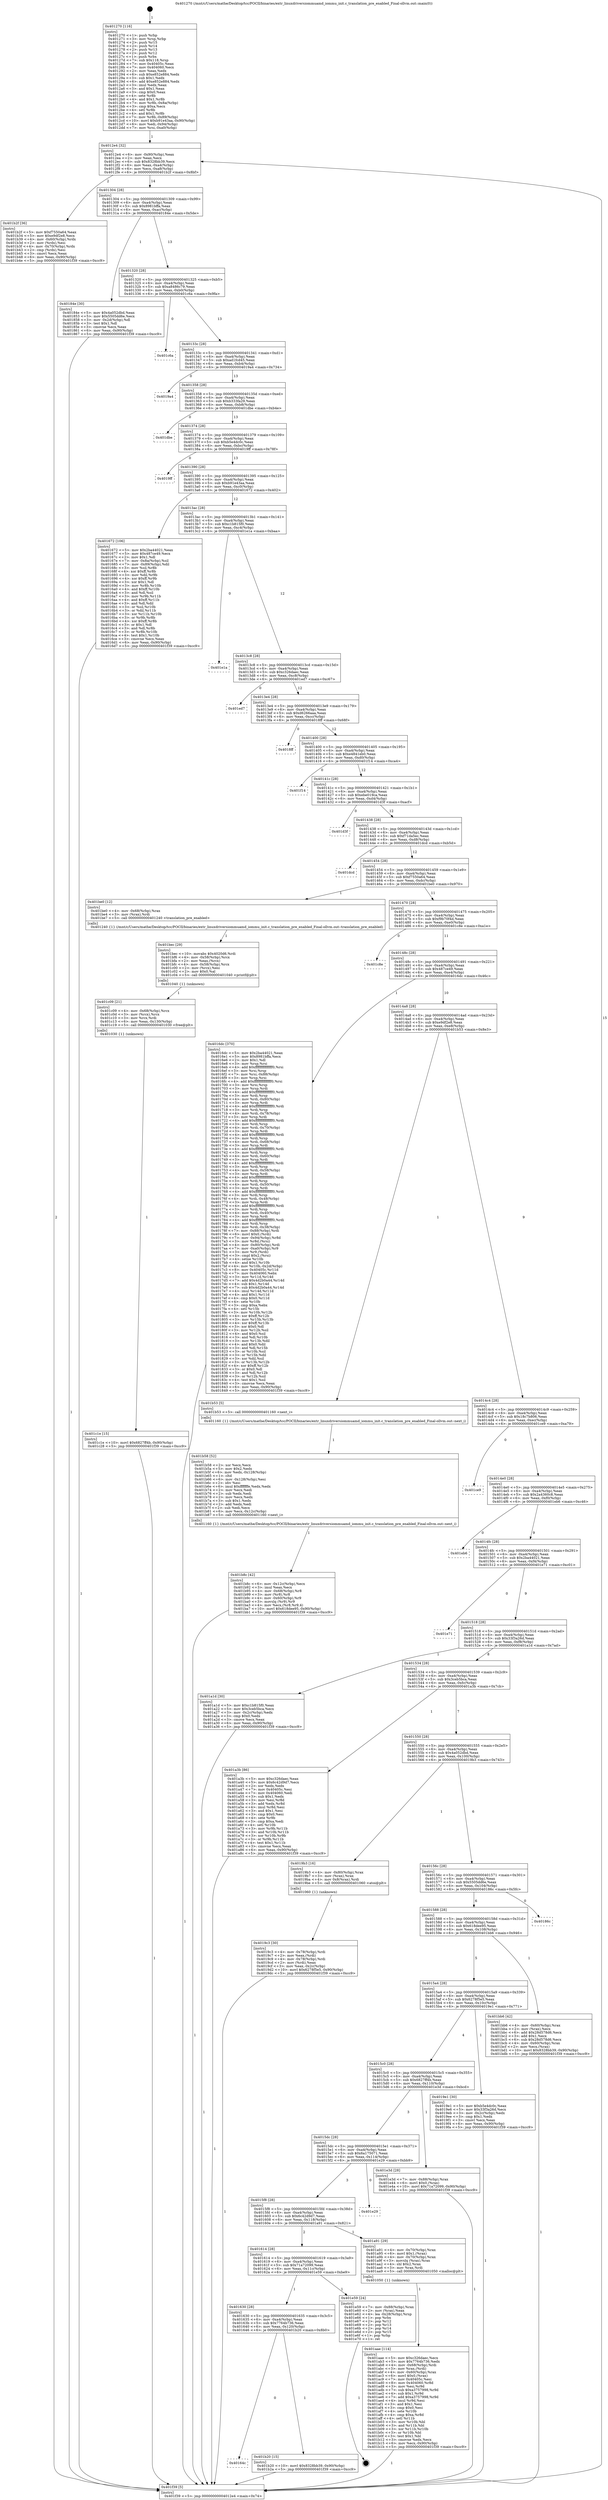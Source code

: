 digraph "0x401270" {
  label = "0x401270 (/mnt/c/Users/mathe/Desktop/tcc/POCII/binaries/extr_linuxdriversiommuamd_iommu_init.c_translation_pre_enabled_Final-ollvm.out::main(0))"
  labelloc = "t"
  node[shape=record]

  Entry [label="",width=0.3,height=0.3,shape=circle,fillcolor=black,style=filled]
  "0x4012e4" [label="{
     0x4012e4 [32]\l
     | [instrs]\l
     &nbsp;&nbsp;0x4012e4 \<+6\>: mov -0x90(%rbp),%eax\l
     &nbsp;&nbsp;0x4012ea \<+2\>: mov %eax,%ecx\l
     &nbsp;&nbsp;0x4012ec \<+6\>: sub $0x8328bb39,%ecx\l
     &nbsp;&nbsp;0x4012f2 \<+6\>: mov %eax,-0xa4(%rbp)\l
     &nbsp;&nbsp;0x4012f8 \<+6\>: mov %ecx,-0xa8(%rbp)\l
     &nbsp;&nbsp;0x4012fe \<+6\>: je 0000000000401b2f \<main+0x8bf\>\l
  }"]
  "0x401b2f" [label="{
     0x401b2f [36]\l
     | [instrs]\l
     &nbsp;&nbsp;0x401b2f \<+5\>: mov $0xf7550a64,%eax\l
     &nbsp;&nbsp;0x401b34 \<+5\>: mov $0xe9df2e8,%ecx\l
     &nbsp;&nbsp;0x401b39 \<+4\>: mov -0x60(%rbp),%rdx\l
     &nbsp;&nbsp;0x401b3d \<+2\>: mov (%rdx),%esi\l
     &nbsp;&nbsp;0x401b3f \<+4\>: mov -0x70(%rbp),%rdx\l
     &nbsp;&nbsp;0x401b43 \<+2\>: cmp (%rdx),%esi\l
     &nbsp;&nbsp;0x401b45 \<+3\>: cmovl %ecx,%eax\l
     &nbsp;&nbsp;0x401b48 \<+6\>: mov %eax,-0x90(%rbp)\l
     &nbsp;&nbsp;0x401b4e \<+5\>: jmp 0000000000401f39 \<main+0xcc9\>\l
  }"]
  "0x401304" [label="{
     0x401304 [28]\l
     | [instrs]\l
     &nbsp;&nbsp;0x401304 \<+5\>: jmp 0000000000401309 \<main+0x99\>\l
     &nbsp;&nbsp;0x401309 \<+6\>: mov -0xa4(%rbp),%eax\l
     &nbsp;&nbsp;0x40130f \<+5\>: sub $0x8981bffa,%eax\l
     &nbsp;&nbsp;0x401314 \<+6\>: mov %eax,-0xac(%rbp)\l
     &nbsp;&nbsp;0x40131a \<+6\>: je 000000000040184e \<main+0x5de\>\l
  }"]
  Exit [label="",width=0.3,height=0.3,shape=circle,fillcolor=black,style=filled,peripheries=2]
  "0x40184e" [label="{
     0x40184e [30]\l
     | [instrs]\l
     &nbsp;&nbsp;0x40184e \<+5\>: mov $0x4a052dbd,%eax\l
     &nbsp;&nbsp;0x401853 \<+5\>: mov $0x5505dd6e,%ecx\l
     &nbsp;&nbsp;0x401858 \<+3\>: mov -0x2d(%rbp),%dl\l
     &nbsp;&nbsp;0x40185b \<+3\>: test $0x1,%dl\l
     &nbsp;&nbsp;0x40185e \<+3\>: cmovne %ecx,%eax\l
     &nbsp;&nbsp;0x401861 \<+6\>: mov %eax,-0x90(%rbp)\l
     &nbsp;&nbsp;0x401867 \<+5\>: jmp 0000000000401f39 \<main+0xcc9\>\l
  }"]
  "0x401320" [label="{
     0x401320 [28]\l
     | [instrs]\l
     &nbsp;&nbsp;0x401320 \<+5\>: jmp 0000000000401325 \<main+0xb5\>\l
     &nbsp;&nbsp;0x401325 \<+6\>: mov -0xa4(%rbp),%eax\l
     &nbsp;&nbsp;0x40132b \<+5\>: sub $0xa8486c79,%eax\l
     &nbsp;&nbsp;0x401330 \<+6\>: mov %eax,-0xb0(%rbp)\l
     &nbsp;&nbsp;0x401336 \<+6\>: je 0000000000401c6a \<main+0x9fa\>\l
  }"]
  "0x401c1e" [label="{
     0x401c1e [15]\l
     | [instrs]\l
     &nbsp;&nbsp;0x401c1e \<+10\>: movl $0x6827ff4b,-0x90(%rbp)\l
     &nbsp;&nbsp;0x401c28 \<+5\>: jmp 0000000000401f39 \<main+0xcc9\>\l
  }"]
  "0x401c6a" [label="{
     0x401c6a\l
  }", style=dashed]
  "0x40133c" [label="{
     0x40133c [28]\l
     | [instrs]\l
     &nbsp;&nbsp;0x40133c \<+5\>: jmp 0000000000401341 \<main+0xd1\>\l
     &nbsp;&nbsp;0x401341 \<+6\>: mov -0xa4(%rbp),%eax\l
     &nbsp;&nbsp;0x401347 \<+5\>: sub $0xad1fcd45,%eax\l
     &nbsp;&nbsp;0x40134c \<+6\>: mov %eax,-0xb4(%rbp)\l
     &nbsp;&nbsp;0x401352 \<+6\>: je 00000000004019a4 \<main+0x734\>\l
  }"]
  "0x401c09" [label="{
     0x401c09 [21]\l
     | [instrs]\l
     &nbsp;&nbsp;0x401c09 \<+4\>: mov -0x68(%rbp),%rcx\l
     &nbsp;&nbsp;0x401c0d \<+3\>: mov (%rcx),%rcx\l
     &nbsp;&nbsp;0x401c10 \<+3\>: mov %rcx,%rdi\l
     &nbsp;&nbsp;0x401c13 \<+6\>: mov %eax,-0x130(%rbp)\l
     &nbsp;&nbsp;0x401c19 \<+5\>: call 0000000000401030 \<free@plt\>\l
     | [calls]\l
     &nbsp;&nbsp;0x401030 \{1\} (unknown)\l
  }"]
  "0x4019a4" [label="{
     0x4019a4\l
  }", style=dashed]
  "0x401358" [label="{
     0x401358 [28]\l
     | [instrs]\l
     &nbsp;&nbsp;0x401358 \<+5\>: jmp 000000000040135d \<main+0xed\>\l
     &nbsp;&nbsp;0x40135d \<+6\>: mov -0xa4(%rbp),%eax\l
     &nbsp;&nbsp;0x401363 \<+5\>: sub $0xb333fa29,%eax\l
     &nbsp;&nbsp;0x401368 \<+6\>: mov %eax,-0xb8(%rbp)\l
     &nbsp;&nbsp;0x40136e \<+6\>: je 0000000000401dbe \<main+0xb4e\>\l
  }"]
  "0x401bec" [label="{
     0x401bec [29]\l
     | [instrs]\l
     &nbsp;&nbsp;0x401bec \<+10\>: movabs $0x4020d6,%rdi\l
     &nbsp;&nbsp;0x401bf6 \<+4\>: mov -0x58(%rbp),%rcx\l
     &nbsp;&nbsp;0x401bfa \<+2\>: mov %eax,(%rcx)\l
     &nbsp;&nbsp;0x401bfc \<+4\>: mov -0x58(%rbp),%rcx\l
     &nbsp;&nbsp;0x401c00 \<+2\>: mov (%rcx),%esi\l
     &nbsp;&nbsp;0x401c02 \<+2\>: mov $0x0,%al\l
     &nbsp;&nbsp;0x401c04 \<+5\>: call 0000000000401040 \<printf@plt\>\l
     | [calls]\l
     &nbsp;&nbsp;0x401040 \{1\} (unknown)\l
  }"]
  "0x401dbe" [label="{
     0x401dbe\l
  }", style=dashed]
  "0x401374" [label="{
     0x401374 [28]\l
     | [instrs]\l
     &nbsp;&nbsp;0x401374 \<+5\>: jmp 0000000000401379 \<main+0x109\>\l
     &nbsp;&nbsp;0x401379 \<+6\>: mov -0xa4(%rbp),%eax\l
     &nbsp;&nbsp;0x40137f \<+5\>: sub $0xb5e4dc0c,%eax\l
     &nbsp;&nbsp;0x401384 \<+6\>: mov %eax,-0xbc(%rbp)\l
     &nbsp;&nbsp;0x40138a \<+6\>: je 00000000004019ff \<main+0x78f\>\l
  }"]
  "0x401b8c" [label="{
     0x401b8c [42]\l
     | [instrs]\l
     &nbsp;&nbsp;0x401b8c \<+6\>: mov -0x12c(%rbp),%ecx\l
     &nbsp;&nbsp;0x401b92 \<+3\>: imul %eax,%ecx\l
     &nbsp;&nbsp;0x401b95 \<+4\>: mov -0x68(%rbp),%r8\l
     &nbsp;&nbsp;0x401b99 \<+3\>: mov (%r8),%r8\l
     &nbsp;&nbsp;0x401b9c \<+4\>: mov -0x60(%rbp),%r9\l
     &nbsp;&nbsp;0x401ba0 \<+3\>: movslq (%r9),%r9\l
     &nbsp;&nbsp;0x401ba3 \<+4\>: mov %ecx,(%r8,%r9,4)\l
     &nbsp;&nbsp;0x401ba7 \<+10\>: movl $0x618dee95,-0x90(%rbp)\l
     &nbsp;&nbsp;0x401bb1 \<+5\>: jmp 0000000000401f39 \<main+0xcc9\>\l
  }"]
  "0x4019ff" [label="{
     0x4019ff\l
  }", style=dashed]
  "0x401390" [label="{
     0x401390 [28]\l
     | [instrs]\l
     &nbsp;&nbsp;0x401390 \<+5\>: jmp 0000000000401395 \<main+0x125\>\l
     &nbsp;&nbsp;0x401395 \<+6\>: mov -0xa4(%rbp),%eax\l
     &nbsp;&nbsp;0x40139b \<+5\>: sub $0xb91e43aa,%eax\l
     &nbsp;&nbsp;0x4013a0 \<+6\>: mov %eax,-0xc0(%rbp)\l
     &nbsp;&nbsp;0x4013a6 \<+6\>: je 0000000000401672 \<main+0x402\>\l
  }"]
  "0x401b58" [label="{
     0x401b58 [52]\l
     | [instrs]\l
     &nbsp;&nbsp;0x401b58 \<+2\>: xor %ecx,%ecx\l
     &nbsp;&nbsp;0x401b5a \<+5\>: mov $0x2,%edx\l
     &nbsp;&nbsp;0x401b5f \<+6\>: mov %edx,-0x128(%rbp)\l
     &nbsp;&nbsp;0x401b65 \<+1\>: cltd\l
     &nbsp;&nbsp;0x401b66 \<+6\>: mov -0x128(%rbp),%esi\l
     &nbsp;&nbsp;0x401b6c \<+2\>: idiv %esi\l
     &nbsp;&nbsp;0x401b6e \<+6\>: imul $0xfffffffe,%edx,%edx\l
     &nbsp;&nbsp;0x401b74 \<+2\>: mov %ecx,%edi\l
     &nbsp;&nbsp;0x401b76 \<+2\>: sub %edx,%edi\l
     &nbsp;&nbsp;0x401b78 \<+2\>: mov %ecx,%edx\l
     &nbsp;&nbsp;0x401b7a \<+3\>: sub $0x1,%edx\l
     &nbsp;&nbsp;0x401b7d \<+2\>: add %edx,%edi\l
     &nbsp;&nbsp;0x401b7f \<+2\>: sub %edi,%ecx\l
     &nbsp;&nbsp;0x401b81 \<+6\>: mov %ecx,-0x12c(%rbp)\l
     &nbsp;&nbsp;0x401b87 \<+5\>: call 0000000000401160 \<next_i\>\l
     | [calls]\l
     &nbsp;&nbsp;0x401160 \{1\} (/mnt/c/Users/mathe/Desktop/tcc/POCII/binaries/extr_linuxdriversiommuamd_iommu_init.c_translation_pre_enabled_Final-ollvm.out::next_i)\l
  }"]
  "0x401672" [label="{
     0x401672 [106]\l
     | [instrs]\l
     &nbsp;&nbsp;0x401672 \<+5\>: mov $0x2ba44021,%eax\l
     &nbsp;&nbsp;0x401677 \<+5\>: mov $0x487ce49,%ecx\l
     &nbsp;&nbsp;0x40167c \<+2\>: mov $0x1,%dl\l
     &nbsp;&nbsp;0x40167e \<+7\>: mov -0x8a(%rbp),%sil\l
     &nbsp;&nbsp;0x401685 \<+7\>: mov -0x89(%rbp),%dil\l
     &nbsp;&nbsp;0x40168c \<+3\>: mov %sil,%r8b\l
     &nbsp;&nbsp;0x40168f \<+4\>: xor $0xff,%r8b\l
     &nbsp;&nbsp;0x401693 \<+3\>: mov %dil,%r9b\l
     &nbsp;&nbsp;0x401696 \<+4\>: xor $0xff,%r9b\l
     &nbsp;&nbsp;0x40169a \<+3\>: xor $0x1,%dl\l
     &nbsp;&nbsp;0x40169d \<+3\>: mov %r8b,%r10b\l
     &nbsp;&nbsp;0x4016a0 \<+4\>: and $0xff,%r10b\l
     &nbsp;&nbsp;0x4016a4 \<+3\>: and %dl,%sil\l
     &nbsp;&nbsp;0x4016a7 \<+3\>: mov %r9b,%r11b\l
     &nbsp;&nbsp;0x4016aa \<+4\>: and $0xff,%r11b\l
     &nbsp;&nbsp;0x4016ae \<+3\>: and %dl,%dil\l
     &nbsp;&nbsp;0x4016b1 \<+3\>: or %sil,%r10b\l
     &nbsp;&nbsp;0x4016b4 \<+3\>: or %dil,%r11b\l
     &nbsp;&nbsp;0x4016b7 \<+3\>: xor %r11b,%r10b\l
     &nbsp;&nbsp;0x4016ba \<+3\>: or %r9b,%r8b\l
     &nbsp;&nbsp;0x4016bd \<+4\>: xor $0xff,%r8b\l
     &nbsp;&nbsp;0x4016c1 \<+3\>: or $0x1,%dl\l
     &nbsp;&nbsp;0x4016c4 \<+3\>: and %dl,%r8b\l
     &nbsp;&nbsp;0x4016c7 \<+3\>: or %r8b,%r10b\l
     &nbsp;&nbsp;0x4016ca \<+4\>: test $0x1,%r10b\l
     &nbsp;&nbsp;0x4016ce \<+3\>: cmovne %ecx,%eax\l
     &nbsp;&nbsp;0x4016d1 \<+6\>: mov %eax,-0x90(%rbp)\l
     &nbsp;&nbsp;0x4016d7 \<+5\>: jmp 0000000000401f39 \<main+0xcc9\>\l
  }"]
  "0x4013ac" [label="{
     0x4013ac [28]\l
     | [instrs]\l
     &nbsp;&nbsp;0x4013ac \<+5\>: jmp 00000000004013b1 \<main+0x141\>\l
     &nbsp;&nbsp;0x4013b1 \<+6\>: mov -0xa4(%rbp),%eax\l
     &nbsp;&nbsp;0x4013b7 \<+5\>: sub $0xc1b815f0,%eax\l
     &nbsp;&nbsp;0x4013bc \<+6\>: mov %eax,-0xc4(%rbp)\l
     &nbsp;&nbsp;0x4013c2 \<+6\>: je 0000000000401e1a \<main+0xbaa\>\l
  }"]
  "0x401f39" [label="{
     0x401f39 [5]\l
     | [instrs]\l
     &nbsp;&nbsp;0x401f39 \<+5\>: jmp 00000000004012e4 \<main+0x74\>\l
  }"]
  "0x401270" [label="{
     0x401270 [116]\l
     | [instrs]\l
     &nbsp;&nbsp;0x401270 \<+1\>: push %rbp\l
     &nbsp;&nbsp;0x401271 \<+3\>: mov %rsp,%rbp\l
     &nbsp;&nbsp;0x401274 \<+2\>: push %r15\l
     &nbsp;&nbsp;0x401276 \<+2\>: push %r14\l
     &nbsp;&nbsp;0x401278 \<+2\>: push %r13\l
     &nbsp;&nbsp;0x40127a \<+2\>: push %r12\l
     &nbsp;&nbsp;0x40127c \<+1\>: push %rbx\l
     &nbsp;&nbsp;0x40127d \<+7\>: sub $0x118,%rsp\l
     &nbsp;&nbsp;0x401284 \<+7\>: mov 0x40405c,%eax\l
     &nbsp;&nbsp;0x40128b \<+7\>: mov 0x404060,%ecx\l
     &nbsp;&nbsp;0x401292 \<+2\>: mov %eax,%edx\l
     &nbsp;&nbsp;0x401294 \<+6\>: sub $0xe852e884,%edx\l
     &nbsp;&nbsp;0x40129a \<+3\>: sub $0x1,%edx\l
     &nbsp;&nbsp;0x40129d \<+6\>: add $0xe852e884,%edx\l
     &nbsp;&nbsp;0x4012a3 \<+3\>: imul %edx,%eax\l
     &nbsp;&nbsp;0x4012a6 \<+3\>: and $0x1,%eax\l
     &nbsp;&nbsp;0x4012a9 \<+3\>: cmp $0x0,%eax\l
     &nbsp;&nbsp;0x4012ac \<+4\>: sete %r8b\l
     &nbsp;&nbsp;0x4012b0 \<+4\>: and $0x1,%r8b\l
     &nbsp;&nbsp;0x4012b4 \<+7\>: mov %r8b,-0x8a(%rbp)\l
     &nbsp;&nbsp;0x4012bb \<+3\>: cmp $0xa,%ecx\l
     &nbsp;&nbsp;0x4012be \<+4\>: setl %r8b\l
     &nbsp;&nbsp;0x4012c2 \<+4\>: and $0x1,%r8b\l
     &nbsp;&nbsp;0x4012c6 \<+7\>: mov %r8b,-0x89(%rbp)\l
     &nbsp;&nbsp;0x4012cd \<+10\>: movl $0xb91e43aa,-0x90(%rbp)\l
     &nbsp;&nbsp;0x4012d7 \<+6\>: mov %edi,-0x94(%rbp)\l
     &nbsp;&nbsp;0x4012dd \<+7\>: mov %rsi,-0xa0(%rbp)\l
  }"]
  "0x40164c" [label="{
     0x40164c\l
  }", style=dashed]
  "0x401e1a" [label="{
     0x401e1a\l
  }", style=dashed]
  "0x4013c8" [label="{
     0x4013c8 [28]\l
     | [instrs]\l
     &nbsp;&nbsp;0x4013c8 \<+5\>: jmp 00000000004013cd \<main+0x15d\>\l
     &nbsp;&nbsp;0x4013cd \<+6\>: mov -0xa4(%rbp),%eax\l
     &nbsp;&nbsp;0x4013d3 \<+5\>: sub $0xc326daec,%eax\l
     &nbsp;&nbsp;0x4013d8 \<+6\>: mov %eax,-0xc8(%rbp)\l
     &nbsp;&nbsp;0x4013de \<+6\>: je 0000000000401ed7 \<main+0xc67\>\l
  }"]
  "0x401b20" [label="{
     0x401b20 [15]\l
     | [instrs]\l
     &nbsp;&nbsp;0x401b20 \<+10\>: movl $0x8328bb39,-0x90(%rbp)\l
     &nbsp;&nbsp;0x401b2a \<+5\>: jmp 0000000000401f39 \<main+0xcc9\>\l
  }"]
  "0x401ed7" [label="{
     0x401ed7\l
  }", style=dashed]
  "0x4013e4" [label="{
     0x4013e4 [28]\l
     | [instrs]\l
     &nbsp;&nbsp;0x4013e4 \<+5\>: jmp 00000000004013e9 \<main+0x179\>\l
     &nbsp;&nbsp;0x4013e9 \<+6\>: mov -0xa4(%rbp),%eax\l
     &nbsp;&nbsp;0x4013ef \<+5\>: sub $0xd6266aaa,%eax\l
     &nbsp;&nbsp;0x4013f4 \<+6\>: mov %eax,-0xcc(%rbp)\l
     &nbsp;&nbsp;0x4013fa \<+6\>: je 00000000004018ff \<main+0x68f\>\l
  }"]
  "0x401630" [label="{
     0x401630 [28]\l
     | [instrs]\l
     &nbsp;&nbsp;0x401630 \<+5\>: jmp 0000000000401635 \<main+0x3c5\>\l
     &nbsp;&nbsp;0x401635 \<+6\>: mov -0xa4(%rbp),%eax\l
     &nbsp;&nbsp;0x40163b \<+5\>: sub $0x7764b736,%eax\l
     &nbsp;&nbsp;0x401640 \<+6\>: mov %eax,-0x120(%rbp)\l
     &nbsp;&nbsp;0x401646 \<+6\>: je 0000000000401b20 \<main+0x8b0\>\l
  }"]
  "0x4018ff" [label="{
     0x4018ff\l
  }", style=dashed]
  "0x401400" [label="{
     0x401400 [28]\l
     | [instrs]\l
     &nbsp;&nbsp;0x401400 \<+5\>: jmp 0000000000401405 \<main+0x195\>\l
     &nbsp;&nbsp;0x401405 \<+6\>: mov -0xa4(%rbp),%eax\l
     &nbsp;&nbsp;0x40140b \<+5\>: sub $0xe4841eb0,%eax\l
     &nbsp;&nbsp;0x401410 \<+6\>: mov %eax,-0xd0(%rbp)\l
     &nbsp;&nbsp;0x401416 \<+6\>: je 0000000000401f14 \<main+0xca4\>\l
  }"]
  "0x401e59" [label="{
     0x401e59 [24]\l
     | [instrs]\l
     &nbsp;&nbsp;0x401e59 \<+7\>: mov -0x88(%rbp),%rax\l
     &nbsp;&nbsp;0x401e60 \<+2\>: mov (%rax),%eax\l
     &nbsp;&nbsp;0x401e62 \<+4\>: lea -0x28(%rbp),%rsp\l
     &nbsp;&nbsp;0x401e66 \<+1\>: pop %rbx\l
     &nbsp;&nbsp;0x401e67 \<+2\>: pop %r12\l
     &nbsp;&nbsp;0x401e69 \<+2\>: pop %r13\l
     &nbsp;&nbsp;0x401e6b \<+2\>: pop %r14\l
     &nbsp;&nbsp;0x401e6d \<+2\>: pop %r15\l
     &nbsp;&nbsp;0x401e6f \<+1\>: pop %rbp\l
     &nbsp;&nbsp;0x401e70 \<+1\>: ret\l
  }"]
  "0x401f14" [label="{
     0x401f14\l
  }", style=dashed]
  "0x40141c" [label="{
     0x40141c [28]\l
     | [instrs]\l
     &nbsp;&nbsp;0x40141c \<+5\>: jmp 0000000000401421 \<main+0x1b1\>\l
     &nbsp;&nbsp;0x401421 \<+6\>: mov -0xa4(%rbp),%eax\l
     &nbsp;&nbsp;0x401427 \<+5\>: sub $0xebe019ca,%eax\l
     &nbsp;&nbsp;0x40142c \<+6\>: mov %eax,-0xd4(%rbp)\l
     &nbsp;&nbsp;0x401432 \<+6\>: je 0000000000401d3f \<main+0xacf\>\l
  }"]
  "0x401aae" [label="{
     0x401aae [114]\l
     | [instrs]\l
     &nbsp;&nbsp;0x401aae \<+5\>: mov $0xc326daec,%ecx\l
     &nbsp;&nbsp;0x401ab3 \<+5\>: mov $0x7764b736,%edx\l
     &nbsp;&nbsp;0x401ab8 \<+4\>: mov -0x68(%rbp),%rdi\l
     &nbsp;&nbsp;0x401abc \<+3\>: mov %rax,(%rdi)\l
     &nbsp;&nbsp;0x401abf \<+4\>: mov -0x60(%rbp),%rax\l
     &nbsp;&nbsp;0x401ac3 \<+6\>: movl $0x0,(%rax)\l
     &nbsp;&nbsp;0x401ac9 \<+7\>: mov 0x40405c,%esi\l
     &nbsp;&nbsp;0x401ad0 \<+8\>: mov 0x404060,%r8d\l
     &nbsp;&nbsp;0x401ad8 \<+3\>: mov %esi,%r9d\l
     &nbsp;&nbsp;0x401adb \<+7\>: sub $0xa3757998,%r9d\l
     &nbsp;&nbsp;0x401ae2 \<+4\>: sub $0x1,%r9d\l
     &nbsp;&nbsp;0x401ae6 \<+7\>: add $0xa3757998,%r9d\l
     &nbsp;&nbsp;0x401aed \<+4\>: imul %r9d,%esi\l
     &nbsp;&nbsp;0x401af1 \<+3\>: and $0x1,%esi\l
     &nbsp;&nbsp;0x401af4 \<+3\>: cmp $0x0,%esi\l
     &nbsp;&nbsp;0x401af7 \<+4\>: sete %r10b\l
     &nbsp;&nbsp;0x401afb \<+4\>: cmp $0xa,%r8d\l
     &nbsp;&nbsp;0x401aff \<+4\>: setl %r11b\l
     &nbsp;&nbsp;0x401b03 \<+3\>: mov %r10b,%bl\l
     &nbsp;&nbsp;0x401b06 \<+3\>: and %r11b,%bl\l
     &nbsp;&nbsp;0x401b09 \<+3\>: xor %r11b,%r10b\l
     &nbsp;&nbsp;0x401b0c \<+3\>: or %r10b,%bl\l
     &nbsp;&nbsp;0x401b0f \<+3\>: test $0x1,%bl\l
     &nbsp;&nbsp;0x401b12 \<+3\>: cmovne %edx,%ecx\l
     &nbsp;&nbsp;0x401b15 \<+6\>: mov %ecx,-0x90(%rbp)\l
     &nbsp;&nbsp;0x401b1b \<+5\>: jmp 0000000000401f39 \<main+0xcc9\>\l
  }"]
  "0x401d3f" [label="{
     0x401d3f\l
  }", style=dashed]
  "0x401438" [label="{
     0x401438 [28]\l
     | [instrs]\l
     &nbsp;&nbsp;0x401438 \<+5\>: jmp 000000000040143d \<main+0x1cd\>\l
     &nbsp;&nbsp;0x40143d \<+6\>: mov -0xa4(%rbp),%eax\l
     &nbsp;&nbsp;0x401443 \<+5\>: sub $0xf71da5ec,%eax\l
     &nbsp;&nbsp;0x401448 \<+6\>: mov %eax,-0xd8(%rbp)\l
     &nbsp;&nbsp;0x40144e \<+6\>: je 0000000000401dcd \<main+0xb5d\>\l
  }"]
  "0x401614" [label="{
     0x401614 [28]\l
     | [instrs]\l
     &nbsp;&nbsp;0x401614 \<+5\>: jmp 0000000000401619 \<main+0x3a9\>\l
     &nbsp;&nbsp;0x401619 \<+6\>: mov -0xa4(%rbp),%eax\l
     &nbsp;&nbsp;0x40161f \<+5\>: sub $0x71a72099,%eax\l
     &nbsp;&nbsp;0x401624 \<+6\>: mov %eax,-0x11c(%rbp)\l
     &nbsp;&nbsp;0x40162a \<+6\>: je 0000000000401e59 \<main+0xbe9\>\l
  }"]
  "0x401dcd" [label="{
     0x401dcd\l
  }", style=dashed]
  "0x401454" [label="{
     0x401454 [28]\l
     | [instrs]\l
     &nbsp;&nbsp;0x401454 \<+5\>: jmp 0000000000401459 \<main+0x1e9\>\l
     &nbsp;&nbsp;0x401459 \<+6\>: mov -0xa4(%rbp),%eax\l
     &nbsp;&nbsp;0x40145f \<+5\>: sub $0xf7550a64,%eax\l
     &nbsp;&nbsp;0x401464 \<+6\>: mov %eax,-0xdc(%rbp)\l
     &nbsp;&nbsp;0x40146a \<+6\>: je 0000000000401be0 \<main+0x970\>\l
  }"]
  "0x401a91" [label="{
     0x401a91 [29]\l
     | [instrs]\l
     &nbsp;&nbsp;0x401a91 \<+4\>: mov -0x70(%rbp),%rax\l
     &nbsp;&nbsp;0x401a95 \<+6\>: movl $0x1,(%rax)\l
     &nbsp;&nbsp;0x401a9b \<+4\>: mov -0x70(%rbp),%rax\l
     &nbsp;&nbsp;0x401a9f \<+3\>: movslq (%rax),%rax\l
     &nbsp;&nbsp;0x401aa2 \<+4\>: shl $0x2,%rax\l
     &nbsp;&nbsp;0x401aa6 \<+3\>: mov %rax,%rdi\l
     &nbsp;&nbsp;0x401aa9 \<+5\>: call 0000000000401050 \<malloc@plt\>\l
     | [calls]\l
     &nbsp;&nbsp;0x401050 \{1\} (unknown)\l
  }"]
  "0x401be0" [label="{
     0x401be0 [12]\l
     | [instrs]\l
     &nbsp;&nbsp;0x401be0 \<+4\>: mov -0x68(%rbp),%rax\l
     &nbsp;&nbsp;0x401be4 \<+3\>: mov (%rax),%rdi\l
     &nbsp;&nbsp;0x401be7 \<+5\>: call 0000000000401240 \<translation_pre_enabled\>\l
     | [calls]\l
     &nbsp;&nbsp;0x401240 \{1\} (/mnt/c/Users/mathe/Desktop/tcc/POCII/binaries/extr_linuxdriversiommuamd_iommu_init.c_translation_pre_enabled_Final-ollvm.out::translation_pre_enabled)\l
  }"]
  "0x401470" [label="{
     0x401470 [28]\l
     | [instrs]\l
     &nbsp;&nbsp;0x401470 \<+5\>: jmp 0000000000401475 \<main+0x205\>\l
     &nbsp;&nbsp;0x401475 \<+6\>: mov -0xa4(%rbp),%eax\l
     &nbsp;&nbsp;0x40147b \<+5\>: sub $0xf9b70f4d,%eax\l
     &nbsp;&nbsp;0x401480 \<+6\>: mov %eax,-0xe0(%rbp)\l
     &nbsp;&nbsp;0x401486 \<+6\>: je 0000000000401c8e \<main+0xa1e\>\l
  }"]
  "0x4015f8" [label="{
     0x4015f8 [28]\l
     | [instrs]\l
     &nbsp;&nbsp;0x4015f8 \<+5\>: jmp 00000000004015fd \<main+0x38d\>\l
     &nbsp;&nbsp;0x4015fd \<+6\>: mov -0xa4(%rbp),%eax\l
     &nbsp;&nbsp;0x401603 \<+5\>: sub $0x6c42d9d7,%eax\l
     &nbsp;&nbsp;0x401608 \<+6\>: mov %eax,-0x118(%rbp)\l
     &nbsp;&nbsp;0x40160e \<+6\>: je 0000000000401a91 \<main+0x821\>\l
  }"]
  "0x401c8e" [label="{
     0x401c8e\l
  }", style=dashed]
  "0x40148c" [label="{
     0x40148c [28]\l
     | [instrs]\l
     &nbsp;&nbsp;0x40148c \<+5\>: jmp 0000000000401491 \<main+0x221\>\l
     &nbsp;&nbsp;0x401491 \<+6\>: mov -0xa4(%rbp),%eax\l
     &nbsp;&nbsp;0x401497 \<+5\>: sub $0x487ce49,%eax\l
     &nbsp;&nbsp;0x40149c \<+6\>: mov %eax,-0xe4(%rbp)\l
     &nbsp;&nbsp;0x4014a2 \<+6\>: je 00000000004016dc \<main+0x46c\>\l
  }"]
  "0x401e29" [label="{
     0x401e29\l
  }", style=dashed]
  "0x4016dc" [label="{
     0x4016dc [370]\l
     | [instrs]\l
     &nbsp;&nbsp;0x4016dc \<+5\>: mov $0x2ba44021,%eax\l
     &nbsp;&nbsp;0x4016e1 \<+5\>: mov $0x8981bffa,%ecx\l
     &nbsp;&nbsp;0x4016e6 \<+2\>: mov $0x1,%dl\l
     &nbsp;&nbsp;0x4016e8 \<+3\>: mov %rsp,%rsi\l
     &nbsp;&nbsp;0x4016eb \<+4\>: add $0xfffffffffffffff0,%rsi\l
     &nbsp;&nbsp;0x4016ef \<+3\>: mov %rsi,%rsp\l
     &nbsp;&nbsp;0x4016f2 \<+7\>: mov %rsi,-0x88(%rbp)\l
     &nbsp;&nbsp;0x4016f9 \<+3\>: mov %rsp,%rsi\l
     &nbsp;&nbsp;0x4016fc \<+4\>: add $0xfffffffffffffff0,%rsi\l
     &nbsp;&nbsp;0x401700 \<+3\>: mov %rsi,%rsp\l
     &nbsp;&nbsp;0x401703 \<+3\>: mov %rsp,%rdi\l
     &nbsp;&nbsp;0x401706 \<+4\>: add $0xfffffffffffffff0,%rdi\l
     &nbsp;&nbsp;0x40170a \<+3\>: mov %rdi,%rsp\l
     &nbsp;&nbsp;0x40170d \<+4\>: mov %rdi,-0x80(%rbp)\l
     &nbsp;&nbsp;0x401711 \<+3\>: mov %rsp,%rdi\l
     &nbsp;&nbsp;0x401714 \<+4\>: add $0xfffffffffffffff0,%rdi\l
     &nbsp;&nbsp;0x401718 \<+3\>: mov %rdi,%rsp\l
     &nbsp;&nbsp;0x40171b \<+4\>: mov %rdi,-0x78(%rbp)\l
     &nbsp;&nbsp;0x40171f \<+3\>: mov %rsp,%rdi\l
     &nbsp;&nbsp;0x401722 \<+4\>: add $0xfffffffffffffff0,%rdi\l
     &nbsp;&nbsp;0x401726 \<+3\>: mov %rdi,%rsp\l
     &nbsp;&nbsp;0x401729 \<+4\>: mov %rdi,-0x70(%rbp)\l
     &nbsp;&nbsp;0x40172d \<+3\>: mov %rsp,%rdi\l
     &nbsp;&nbsp;0x401730 \<+4\>: add $0xfffffffffffffff0,%rdi\l
     &nbsp;&nbsp;0x401734 \<+3\>: mov %rdi,%rsp\l
     &nbsp;&nbsp;0x401737 \<+4\>: mov %rdi,-0x68(%rbp)\l
     &nbsp;&nbsp;0x40173b \<+3\>: mov %rsp,%rdi\l
     &nbsp;&nbsp;0x40173e \<+4\>: add $0xfffffffffffffff0,%rdi\l
     &nbsp;&nbsp;0x401742 \<+3\>: mov %rdi,%rsp\l
     &nbsp;&nbsp;0x401745 \<+4\>: mov %rdi,-0x60(%rbp)\l
     &nbsp;&nbsp;0x401749 \<+3\>: mov %rsp,%rdi\l
     &nbsp;&nbsp;0x40174c \<+4\>: add $0xfffffffffffffff0,%rdi\l
     &nbsp;&nbsp;0x401750 \<+3\>: mov %rdi,%rsp\l
     &nbsp;&nbsp;0x401753 \<+4\>: mov %rdi,-0x58(%rbp)\l
     &nbsp;&nbsp;0x401757 \<+3\>: mov %rsp,%rdi\l
     &nbsp;&nbsp;0x40175a \<+4\>: add $0xfffffffffffffff0,%rdi\l
     &nbsp;&nbsp;0x40175e \<+3\>: mov %rdi,%rsp\l
     &nbsp;&nbsp;0x401761 \<+4\>: mov %rdi,-0x50(%rbp)\l
     &nbsp;&nbsp;0x401765 \<+3\>: mov %rsp,%rdi\l
     &nbsp;&nbsp;0x401768 \<+4\>: add $0xfffffffffffffff0,%rdi\l
     &nbsp;&nbsp;0x40176c \<+3\>: mov %rdi,%rsp\l
     &nbsp;&nbsp;0x40176f \<+4\>: mov %rdi,-0x48(%rbp)\l
     &nbsp;&nbsp;0x401773 \<+3\>: mov %rsp,%rdi\l
     &nbsp;&nbsp;0x401776 \<+4\>: add $0xfffffffffffffff0,%rdi\l
     &nbsp;&nbsp;0x40177a \<+3\>: mov %rdi,%rsp\l
     &nbsp;&nbsp;0x40177d \<+4\>: mov %rdi,-0x40(%rbp)\l
     &nbsp;&nbsp;0x401781 \<+3\>: mov %rsp,%rdi\l
     &nbsp;&nbsp;0x401784 \<+4\>: add $0xfffffffffffffff0,%rdi\l
     &nbsp;&nbsp;0x401788 \<+3\>: mov %rdi,%rsp\l
     &nbsp;&nbsp;0x40178b \<+4\>: mov %rdi,-0x38(%rbp)\l
     &nbsp;&nbsp;0x40178f \<+7\>: mov -0x88(%rbp),%rdi\l
     &nbsp;&nbsp;0x401796 \<+6\>: movl $0x0,(%rdi)\l
     &nbsp;&nbsp;0x40179c \<+7\>: mov -0x94(%rbp),%r8d\l
     &nbsp;&nbsp;0x4017a3 \<+3\>: mov %r8d,(%rsi)\l
     &nbsp;&nbsp;0x4017a6 \<+4\>: mov -0x80(%rbp),%rdi\l
     &nbsp;&nbsp;0x4017aa \<+7\>: mov -0xa0(%rbp),%r9\l
     &nbsp;&nbsp;0x4017b1 \<+3\>: mov %r9,(%rdi)\l
     &nbsp;&nbsp;0x4017b4 \<+3\>: cmpl $0x2,(%rsi)\l
     &nbsp;&nbsp;0x4017b7 \<+4\>: setne %r10b\l
     &nbsp;&nbsp;0x4017bb \<+4\>: and $0x1,%r10b\l
     &nbsp;&nbsp;0x4017bf \<+4\>: mov %r10b,-0x2d(%rbp)\l
     &nbsp;&nbsp;0x4017c3 \<+8\>: mov 0x40405c,%r11d\l
     &nbsp;&nbsp;0x4017cb \<+7\>: mov 0x404060,%ebx\l
     &nbsp;&nbsp;0x4017d2 \<+3\>: mov %r11d,%r14d\l
     &nbsp;&nbsp;0x4017d5 \<+7\>: add $0x4d2b0a44,%r14d\l
     &nbsp;&nbsp;0x4017dc \<+4\>: sub $0x1,%r14d\l
     &nbsp;&nbsp;0x4017e0 \<+7\>: sub $0x4d2b0a44,%r14d\l
     &nbsp;&nbsp;0x4017e7 \<+4\>: imul %r14d,%r11d\l
     &nbsp;&nbsp;0x4017eb \<+4\>: and $0x1,%r11d\l
     &nbsp;&nbsp;0x4017ef \<+4\>: cmp $0x0,%r11d\l
     &nbsp;&nbsp;0x4017f3 \<+4\>: sete %r10b\l
     &nbsp;&nbsp;0x4017f7 \<+3\>: cmp $0xa,%ebx\l
     &nbsp;&nbsp;0x4017fa \<+4\>: setl %r15b\l
     &nbsp;&nbsp;0x4017fe \<+3\>: mov %r10b,%r12b\l
     &nbsp;&nbsp;0x401801 \<+4\>: xor $0xff,%r12b\l
     &nbsp;&nbsp;0x401805 \<+3\>: mov %r15b,%r13b\l
     &nbsp;&nbsp;0x401808 \<+4\>: xor $0xff,%r13b\l
     &nbsp;&nbsp;0x40180c \<+3\>: xor $0x0,%dl\l
     &nbsp;&nbsp;0x40180f \<+3\>: mov %r12b,%sil\l
     &nbsp;&nbsp;0x401812 \<+4\>: and $0x0,%sil\l
     &nbsp;&nbsp;0x401816 \<+3\>: and %dl,%r10b\l
     &nbsp;&nbsp;0x401819 \<+3\>: mov %r13b,%dil\l
     &nbsp;&nbsp;0x40181c \<+4\>: and $0x0,%dil\l
     &nbsp;&nbsp;0x401820 \<+3\>: and %dl,%r15b\l
     &nbsp;&nbsp;0x401823 \<+3\>: or %r10b,%sil\l
     &nbsp;&nbsp;0x401826 \<+3\>: or %r15b,%dil\l
     &nbsp;&nbsp;0x401829 \<+3\>: xor %dil,%sil\l
     &nbsp;&nbsp;0x40182c \<+3\>: or %r13b,%r12b\l
     &nbsp;&nbsp;0x40182f \<+4\>: xor $0xff,%r12b\l
     &nbsp;&nbsp;0x401833 \<+3\>: or $0x0,%dl\l
     &nbsp;&nbsp;0x401836 \<+3\>: and %dl,%r12b\l
     &nbsp;&nbsp;0x401839 \<+3\>: or %r12b,%sil\l
     &nbsp;&nbsp;0x40183c \<+4\>: test $0x1,%sil\l
     &nbsp;&nbsp;0x401840 \<+3\>: cmovne %ecx,%eax\l
     &nbsp;&nbsp;0x401843 \<+6\>: mov %eax,-0x90(%rbp)\l
     &nbsp;&nbsp;0x401849 \<+5\>: jmp 0000000000401f39 \<main+0xcc9\>\l
  }"]
  "0x4014a8" [label="{
     0x4014a8 [28]\l
     | [instrs]\l
     &nbsp;&nbsp;0x4014a8 \<+5\>: jmp 00000000004014ad \<main+0x23d\>\l
     &nbsp;&nbsp;0x4014ad \<+6\>: mov -0xa4(%rbp),%eax\l
     &nbsp;&nbsp;0x4014b3 \<+5\>: sub $0xe9df2e8,%eax\l
     &nbsp;&nbsp;0x4014b8 \<+6\>: mov %eax,-0xe8(%rbp)\l
     &nbsp;&nbsp;0x4014be \<+6\>: je 0000000000401b53 \<main+0x8e3\>\l
  }"]
  "0x4015dc" [label="{
     0x4015dc [28]\l
     | [instrs]\l
     &nbsp;&nbsp;0x4015dc \<+5\>: jmp 00000000004015e1 \<main+0x371\>\l
     &nbsp;&nbsp;0x4015e1 \<+6\>: mov -0xa4(%rbp),%eax\l
     &nbsp;&nbsp;0x4015e7 \<+5\>: sub $0x6a175071,%eax\l
     &nbsp;&nbsp;0x4015ec \<+6\>: mov %eax,-0x114(%rbp)\l
     &nbsp;&nbsp;0x4015f2 \<+6\>: je 0000000000401e29 \<main+0xbb9\>\l
  }"]
  "0x401e3d" [label="{
     0x401e3d [28]\l
     | [instrs]\l
     &nbsp;&nbsp;0x401e3d \<+7\>: mov -0x88(%rbp),%rax\l
     &nbsp;&nbsp;0x401e44 \<+6\>: movl $0x0,(%rax)\l
     &nbsp;&nbsp;0x401e4a \<+10\>: movl $0x71a72099,-0x90(%rbp)\l
     &nbsp;&nbsp;0x401e54 \<+5\>: jmp 0000000000401f39 \<main+0xcc9\>\l
  }"]
  "0x401b53" [label="{
     0x401b53 [5]\l
     | [instrs]\l
     &nbsp;&nbsp;0x401b53 \<+5\>: call 0000000000401160 \<next_i\>\l
     | [calls]\l
     &nbsp;&nbsp;0x401160 \{1\} (/mnt/c/Users/mathe/Desktop/tcc/POCII/binaries/extr_linuxdriversiommuamd_iommu_init.c_translation_pre_enabled_Final-ollvm.out::next_i)\l
  }"]
  "0x4014c4" [label="{
     0x4014c4 [28]\l
     | [instrs]\l
     &nbsp;&nbsp;0x4014c4 \<+5\>: jmp 00000000004014c9 \<main+0x259\>\l
     &nbsp;&nbsp;0x4014c9 \<+6\>: mov -0xa4(%rbp),%eax\l
     &nbsp;&nbsp;0x4014cf \<+5\>: sub $0x18c7b806,%eax\l
     &nbsp;&nbsp;0x4014d4 \<+6\>: mov %eax,-0xec(%rbp)\l
     &nbsp;&nbsp;0x4014da \<+6\>: je 0000000000401ce9 \<main+0xa79\>\l
  }"]
  "0x4015c0" [label="{
     0x4015c0 [28]\l
     | [instrs]\l
     &nbsp;&nbsp;0x4015c0 \<+5\>: jmp 00000000004015c5 \<main+0x355\>\l
     &nbsp;&nbsp;0x4015c5 \<+6\>: mov -0xa4(%rbp),%eax\l
     &nbsp;&nbsp;0x4015cb \<+5\>: sub $0x6827ff4b,%eax\l
     &nbsp;&nbsp;0x4015d0 \<+6\>: mov %eax,-0x110(%rbp)\l
     &nbsp;&nbsp;0x4015d6 \<+6\>: je 0000000000401e3d \<main+0xbcd\>\l
  }"]
  "0x401ce9" [label="{
     0x401ce9\l
  }", style=dashed]
  "0x4014e0" [label="{
     0x4014e0 [28]\l
     | [instrs]\l
     &nbsp;&nbsp;0x4014e0 \<+5\>: jmp 00000000004014e5 \<main+0x275\>\l
     &nbsp;&nbsp;0x4014e5 \<+6\>: mov -0xa4(%rbp),%eax\l
     &nbsp;&nbsp;0x4014eb \<+5\>: sub $0x2a4360c8,%eax\l
     &nbsp;&nbsp;0x4014f0 \<+6\>: mov %eax,-0xf0(%rbp)\l
     &nbsp;&nbsp;0x4014f6 \<+6\>: je 0000000000401eb6 \<main+0xc46\>\l
  }"]
  "0x4019e1" [label="{
     0x4019e1 [30]\l
     | [instrs]\l
     &nbsp;&nbsp;0x4019e1 \<+5\>: mov $0xb5e4dc0c,%eax\l
     &nbsp;&nbsp;0x4019e6 \<+5\>: mov $0x33f3a26d,%ecx\l
     &nbsp;&nbsp;0x4019eb \<+3\>: mov -0x2c(%rbp),%edx\l
     &nbsp;&nbsp;0x4019ee \<+3\>: cmp $0x1,%edx\l
     &nbsp;&nbsp;0x4019f1 \<+3\>: cmovl %ecx,%eax\l
     &nbsp;&nbsp;0x4019f4 \<+6\>: mov %eax,-0x90(%rbp)\l
     &nbsp;&nbsp;0x4019fa \<+5\>: jmp 0000000000401f39 \<main+0xcc9\>\l
  }"]
  "0x401eb6" [label="{
     0x401eb6\l
  }", style=dashed]
  "0x4014fc" [label="{
     0x4014fc [28]\l
     | [instrs]\l
     &nbsp;&nbsp;0x4014fc \<+5\>: jmp 0000000000401501 \<main+0x291\>\l
     &nbsp;&nbsp;0x401501 \<+6\>: mov -0xa4(%rbp),%eax\l
     &nbsp;&nbsp;0x401507 \<+5\>: sub $0x2ba44021,%eax\l
     &nbsp;&nbsp;0x40150c \<+6\>: mov %eax,-0xf4(%rbp)\l
     &nbsp;&nbsp;0x401512 \<+6\>: je 0000000000401e71 \<main+0xc01\>\l
  }"]
  "0x4015a4" [label="{
     0x4015a4 [28]\l
     | [instrs]\l
     &nbsp;&nbsp;0x4015a4 \<+5\>: jmp 00000000004015a9 \<main+0x339\>\l
     &nbsp;&nbsp;0x4015a9 \<+6\>: mov -0xa4(%rbp),%eax\l
     &nbsp;&nbsp;0x4015af \<+5\>: sub $0x6278f5e5,%eax\l
     &nbsp;&nbsp;0x4015b4 \<+6\>: mov %eax,-0x10c(%rbp)\l
     &nbsp;&nbsp;0x4015ba \<+6\>: je 00000000004019e1 \<main+0x771\>\l
  }"]
  "0x401e71" [label="{
     0x401e71\l
  }", style=dashed]
  "0x401518" [label="{
     0x401518 [28]\l
     | [instrs]\l
     &nbsp;&nbsp;0x401518 \<+5\>: jmp 000000000040151d \<main+0x2ad\>\l
     &nbsp;&nbsp;0x40151d \<+6\>: mov -0xa4(%rbp),%eax\l
     &nbsp;&nbsp;0x401523 \<+5\>: sub $0x33f3a26d,%eax\l
     &nbsp;&nbsp;0x401528 \<+6\>: mov %eax,-0xf8(%rbp)\l
     &nbsp;&nbsp;0x40152e \<+6\>: je 0000000000401a1d \<main+0x7ad\>\l
  }"]
  "0x401bb6" [label="{
     0x401bb6 [42]\l
     | [instrs]\l
     &nbsp;&nbsp;0x401bb6 \<+4\>: mov -0x60(%rbp),%rax\l
     &nbsp;&nbsp;0x401bba \<+2\>: mov (%rax),%ecx\l
     &nbsp;&nbsp;0x401bbc \<+6\>: add $0x28d578d6,%ecx\l
     &nbsp;&nbsp;0x401bc2 \<+3\>: add $0x1,%ecx\l
     &nbsp;&nbsp;0x401bc5 \<+6\>: sub $0x28d578d6,%ecx\l
     &nbsp;&nbsp;0x401bcb \<+4\>: mov -0x60(%rbp),%rax\l
     &nbsp;&nbsp;0x401bcf \<+2\>: mov %ecx,(%rax)\l
     &nbsp;&nbsp;0x401bd1 \<+10\>: movl $0x8328bb39,-0x90(%rbp)\l
     &nbsp;&nbsp;0x401bdb \<+5\>: jmp 0000000000401f39 \<main+0xcc9\>\l
  }"]
  "0x401a1d" [label="{
     0x401a1d [30]\l
     | [instrs]\l
     &nbsp;&nbsp;0x401a1d \<+5\>: mov $0xc1b815f0,%eax\l
     &nbsp;&nbsp;0x401a22 \<+5\>: mov $0x3ceb5bca,%ecx\l
     &nbsp;&nbsp;0x401a27 \<+3\>: mov -0x2c(%rbp),%edx\l
     &nbsp;&nbsp;0x401a2a \<+3\>: cmp $0x0,%edx\l
     &nbsp;&nbsp;0x401a2d \<+3\>: cmove %ecx,%eax\l
     &nbsp;&nbsp;0x401a30 \<+6\>: mov %eax,-0x90(%rbp)\l
     &nbsp;&nbsp;0x401a36 \<+5\>: jmp 0000000000401f39 \<main+0xcc9\>\l
  }"]
  "0x401534" [label="{
     0x401534 [28]\l
     | [instrs]\l
     &nbsp;&nbsp;0x401534 \<+5\>: jmp 0000000000401539 \<main+0x2c9\>\l
     &nbsp;&nbsp;0x401539 \<+6\>: mov -0xa4(%rbp),%eax\l
     &nbsp;&nbsp;0x40153f \<+5\>: sub $0x3ceb5bca,%eax\l
     &nbsp;&nbsp;0x401544 \<+6\>: mov %eax,-0xfc(%rbp)\l
     &nbsp;&nbsp;0x40154a \<+6\>: je 0000000000401a3b \<main+0x7cb\>\l
  }"]
  "0x401588" [label="{
     0x401588 [28]\l
     | [instrs]\l
     &nbsp;&nbsp;0x401588 \<+5\>: jmp 000000000040158d \<main+0x31d\>\l
     &nbsp;&nbsp;0x40158d \<+6\>: mov -0xa4(%rbp),%eax\l
     &nbsp;&nbsp;0x401593 \<+5\>: sub $0x618dee95,%eax\l
     &nbsp;&nbsp;0x401598 \<+6\>: mov %eax,-0x108(%rbp)\l
     &nbsp;&nbsp;0x40159e \<+6\>: je 0000000000401bb6 \<main+0x946\>\l
  }"]
  "0x401a3b" [label="{
     0x401a3b [86]\l
     | [instrs]\l
     &nbsp;&nbsp;0x401a3b \<+5\>: mov $0xc326daec,%eax\l
     &nbsp;&nbsp;0x401a40 \<+5\>: mov $0x6c42d9d7,%ecx\l
     &nbsp;&nbsp;0x401a45 \<+2\>: xor %edx,%edx\l
     &nbsp;&nbsp;0x401a47 \<+7\>: mov 0x40405c,%esi\l
     &nbsp;&nbsp;0x401a4e \<+7\>: mov 0x404060,%edi\l
     &nbsp;&nbsp;0x401a55 \<+3\>: sub $0x1,%edx\l
     &nbsp;&nbsp;0x401a58 \<+3\>: mov %esi,%r8d\l
     &nbsp;&nbsp;0x401a5b \<+3\>: add %edx,%r8d\l
     &nbsp;&nbsp;0x401a5e \<+4\>: imul %r8d,%esi\l
     &nbsp;&nbsp;0x401a62 \<+3\>: and $0x1,%esi\l
     &nbsp;&nbsp;0x401a65 \<+3\>: cmp $0x0,%esi\l
     &nbsp;&nbsp;0x401a68 \<+4\>: sete %r9b\l
     &nbsp;&nbsp;0x401a6c \<+3\>: cmp $0xa,%edi\l
     &nbsp;&nbsp;0x401a6f \<+4\>: setl %r10b\l
     &nbsp;&nbsp;0x401a73 \<+3\>: mov %r9b,%r11b\l
     &nbsp;&nbsp;0x401a76 \<+3\>: and %r10b,%r11b\l
     &nbsp;&nbsp;0x401a79 \<+3\>: xor %r10b,%r9b\l
     &nbsp;&nbsp;0x401a7c \<+3\>: or %r9b,%r11b\l
     &nbsp;&nbsp;0x401a7f \<+4\>: test $0x1,%r11b\l
     &nbsp;&nbsp;0x401a83 \<+3\>: cmovne %ecx,%eax\l
     &nbsp;&nbsp;0x401a86 \<+6\>: mov %eax,-0x90(%rbp)\l
     &nbsp;&nbsp;0x401a8c \<+5\>: jmp 0000000000401f39 \<main+0xcc9\>\l
  }"]
  "0x401550" [label="{
     0x401550 [28]\l
     | [instrs]\l
     &nbsp;&nbsp;0x401550 \<+5\>: jmp 0000000000401555 \<main+0x2e5\>\l
     &nbsp;&nbsp;0x401555 \<+6\>: mov -0xa4(%rbp),%eax\l
     &nbsp;&nbsp;0x40155b \<+5\>: sub $0x4a052dbd,%eax\l
     &nbsp;&nbsp;0x401560 \<+6\>: mov %eax,-0x100(%rbp)\l
     &nbsp;&nbsp;0x401566 \<+6\>: je 00000000004019b3 \<main+0x743\>\l
  }"]
  "0x40186c" [label="{
     0x40186c\l
  }", style=dashed]
  "0x4019b3" [label="{
     0x4019b3 [16]\l
     | [instrs]\l
     &nbsp;&nbsp;0x4019b3 \<+4\>: mov -0x80(%rbp),%rax\l
     &nbsp;&nbsp;0x4019b7 \<+3\>: mov (%rax),%rax\l
     &nbsp;&nbsp;0x4019ba \<+4\>: mov 0x8(%rax),%rdi\l
     &nbsp;&nbsp;0x4019be \<+5\>: call 0000000000401060 \<atoi@plt\>\l
     | [calls]\l
     &nbsp;&nbsp;0x401060 \{1\} (unknown)\l
  }"]
  "0x40156c" [label="{
     0x40156c [28]\l
     | [instrs]\l
     &nbsp;&nbsp;0x40156c \<+5\>: jmp 0000000000401571 \<main+0x301\>\l
     &nbsp;&nbsp;0x401571 \<+6\>: mov -0xa4(%rbp),%eax\l
     &nbsp;&nbsp;0x401577 \<+5\>: sub $0x5505dd6e,%eax\l
     &nbsp;&nbsp;0x40157c \<+6\>: mov %eax,-0x104(%rbp)\l
     &nbsp;&nbsp;0x401582 \<+6\>: je 000000000040186c \<main+0x5fc\>\l
  }"]
  "0x4019c3" [label="{
     0x4019c3 [30]\l
     | [instrs]\l
     &nbsp;&nbsp;0x4019c3 \<+4\>: mov -0x78(%rbp),%rdi\l
     &nbsp;&nbsp;0x4019c7 \<+2\>: mov %eax,(%rdi)\l
     &nbsp;&nbsp;0x4019c9 \<+4\>: mov -0x78(%rbp),%rdi\l
     &nbsp;&nbsp;0x4019cd \<+2\>: mov (%rdi),%eax\l
     &nbsp;&nbsp;0x4019cf \<+3\>: mov %eax,-0x2c(%rbp)\l
     &nbsp;&nbsp;0x4019d2 \<+10\>: movl $0x6278f5e5,-0x90(%rbp)\l
     &nbsp;&nbsp;0x4019dc \<+5\>: jmp 0000000000401f39 \<main+0xcc9\>\l
  }"]
  Entry -> "0x401270" [label=" 1"]
  "0x4012e4" -> "0x401b2f" [label=" 2"]
  "0x4012e4" -> "0x401304" [label=" 14"]
  "0x401e59" -> Exit [label=" 1"]
  "0x401304" -> "0x40184e" [label=" 1"]
  "0x401304" -> "0x401320" [label=" 13"]
  "0x401e3d" -> "0x401f39" [label=" 1"]
  "0x401320" -> "0x401c6a" [label=" 0"]
  "0x401320" -> "0x40133c" [label=" 13"]
  "0x401c1e" -> "0x401f39" [label=" 1"]
  "0x40133c" -> "0x4019a4" [label=" 0"]
  "0x40133c" -> "0x401358" [label=" 13"]
  "0x401c09" -> "0x401c1e" [label=" 1"]
  "0x401358" -> "0x401dbe" [label=" 0"]
  "0x401358" -> "0x401374" [label=" 13"]
  "0x401bec" -> "0x401c09" [label=" 1"]
  "0x401374" -> "0x4019ff" [label=" 0"]
  "0x401374" -> "0x401390" [label=" 13"]
  "0x401be0" -> "0x401bec" [label=" 1"]
  "0x401390" -> "0x401672" [label=" 1"]
  "0x401390" -> "0x4013ac" [label=" 12"]
  "0x401672" -> "0x401f39" [label=" 1"]
  "0x401270" -> "0x4012e4" [label=" 1"]
  "0x401f39" -> "0x4012e4" [label=" 15"]
  "0x401bb6" -> "0x401f39" [label=" 1"]
  "0x4013ac" -> "0x401e1a" [label=" 0"]
  "0x4013ac" -> "0x4013c8" [label=" 12"]
  "0x401b8c" -> "0x401f39" [label=" 1"]
  "0x4013c8" -> "0x401ed7" [label=" 0"]
  "0x4013c8" -> "0x4013e4" [label=" 12"]
  "0x401b58" -> "0x401b8c" [label=" 1"]
  "0x4013e4" -> "0x4018ff" [label=" 0"]
  "0x4013e4" -> "0x401400" [label=" 12"]
  "0x401b2f" -> "0x401f39" [label=" 2"]
  "0x401400" -> "0x401f14" [label=" 0"]
  "0x401400" -> "0x40141c" [label=" 12"]
  "0x401b20" -> "0x401f39" [label=" 1"]
  "0x40141c" -> "0x401d3f" [label=" 0"]
  "0x40141c" -> "0x401438" [label=" 12"]
  "0x401630" -> "0x401b20" [label=" 1"]
  "0x401438" -> "0x401dcd" [label=" 0"]
  "0x401438" -> "0x401454" [label=" 12"]
  "0x401b53" -> "0x401b58" [label=" 1"]
  "0x401454" -> "0x401be0" [label=" 1"]
  "0x401454" -> "0x401470" [label=" 11"]
  "0x401614" -> "0x401630" [label=" 1"]
  "0x401470" -> "0x401c8e" [label=" 0"]
  "0x401470" -> "0x40148c" [label=" 11"]
  "0x401630" -> "0x40164c" [label=" 0"]
  "0x40148c" -> "0x4016dc" [label=" 1"]
  "0x40148c" -> "0x4014a8" [label=" 10"]
  "0x401aae" -> "0x401f39" [label=" 1"]
  "0x4016dc" -> "0x401f39" [label=" 1"]
  "0x40184e" -> "0x401f39" [label=" 1"]
  "0x4015f8" -> "0x401614" [label=" 2"]
  "0x4014a8" -> "0x401b53" [label=" 1"]
  "0x4014a8" -> "0x4014c4" [label=" 9"]
  "0x4015f8" -> "0x401a91" [label=" 1"]
  "0x4014c4" -> "0x401ce9" [label=" 0"]
  "0x4014c4" -> "0x4014e0" [label=" 9"]
  "0x4015dc" -> "0x4015f8" [label=" 3"]
  "0x4014e0" -> "0x401eb6" [label=" 0"]
  "0x4014e0" -> "0x4014fc" [label=" 9"]
  "0x4015dc" -> "0x401e29" [label=" 0"]
  "0x4014fc" -> "0x401e71" [label=" 0"]
  "0x4014fc" -> "0x401518" [label=" 9"]
  "0x4015c0" -> "0x4015dc" [label=" 3"]
  "0x401518" -> "0x401a1d" [label=" 1"]
  "0x401518" -> "0x401534" [label=" 8"]
  "0x4015c0" -> "0x401e3d" [label=" 1"]
  "0x401534" -> "0x401a3b" [label=" 1"]
  "0x401534" -> "0x401550" [label=" 7"]
  "0x401a3b" -> "0x401f39" [label=" 1"]
  "0x401550" -> "0x4019b3" [label=" 1"]
  "0x401550" -> "0x40156c" [label=" 6"]
  "0x4019b3" -> "0x4019c3" [label=" 1"]
  "0x4019c3" -> "0x401f39" [label=" 1"]
  "0x401a1d" -> "0x401f39" [label=" 1"]
  "0x40156c" -> "0x40186c" [label=" 0"]
  "0x40156c" -> "0x401588" [label=" 6"]
  "0x401614" -> "0x401e59" [label=" 1"]
  "0x401588" -> "0x401bb6" [label=" 1"]
  "0x401588" -> "0x4015a4" [label=" 5"]
  "0x401a91" -> "0x401aae" [label=" 1"]
  "0x4015a4" -> "0x4019e1" [label=" 1"]
  "0x4015a4" -> "0x4015c0" [label=" 4"]
  "0x4019e1" -> "0x401f39" [label=" 1"]
}
